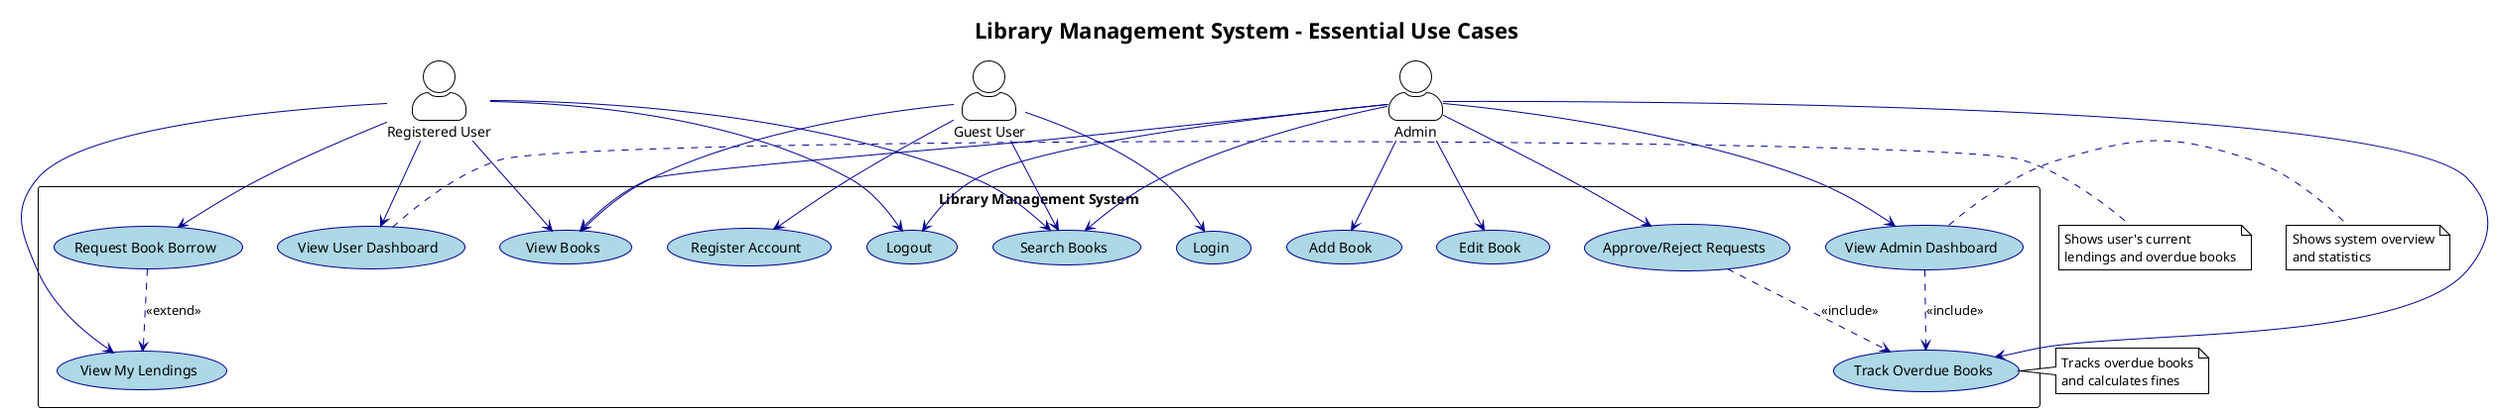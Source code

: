 @startuml Library Management System Use Case Diagram

!theme plain
skinparam actorStyle awesome
skinparam usecase {
    BackgroundColor LightBlue
    BorderColor DarkBlue
    ArrowColor DarkBlue
}

title Library Management System - Essential Use Cases

' Actors
actor "Guest User" as GU
actor "Registered User" as RU
actor "Admin" as AD

' System boundary
rectangle "Library Management System" {
    
    ' Authentication use cases
    usecase "Register Account" as UC1
    usecase "Login" as UC2
    usecase "Logout" as UC3
    
    ' Book management use cases
    usecase "View Books" as UC4
    usecase "Search Books" as UC5
    usecase "Add Book" as UC6
    usecase "Edit Book" as UC7
    
    ' Lending management use cases
    usecase "Request Book Borrow" as UC8
    usecase "View My Lendings" as UC9
    usecase "Approve/Reject Requests" as UC10
    usecase "Track Overdue Books" as UC11
    
    ' Dashboard use cases
    usecase "View User Dashboard" as UC12
    usecase "View Admin Dashboard" as UC13
}

' Guest User relationships
GU --> UC1
GU --> UC2
GU --> UC4
GU --> UC5

' Registered User relationships
RU --> UC3
RU --> UC4
RU --> UC5
RU --> UC8
RU --> UC9
RU --> UC12

' Admin relationships
AD --> UC3
AD --> UC4
AD --> UC5
AD --> UC6
AD --> UC7
AD --> UC10
AD --> UC11
AD --> UC13

' Include relationships
UC13 ..> UC11 : <<include>>
UC10 ..> UC11 : <<include>>

' Extend relationships
UC8 ..> UC9 : <<extend>>

' Notes
note right of UC13 : Shows system overview\nand statistics
note right of UC12 : Shows user's current\nlendings and overdue books
note right of UC11 : Tracks overdue books\nand calculates fines

@enduml 